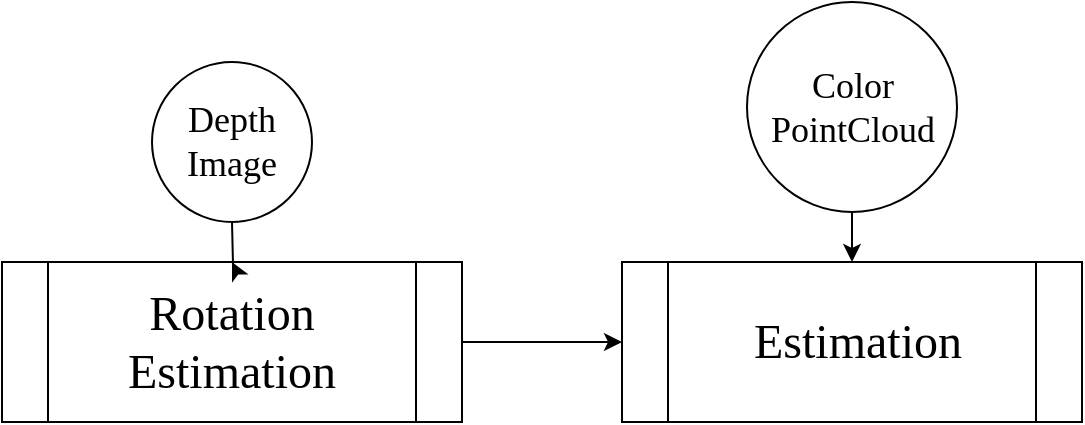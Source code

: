 <mxfile version="20.8.16" type="github">
  <diagram name="Page-1" id="frTPDTftdDpLM2Nartdn">
    <mxGraphModel dx="1562" dy="763" grid="1" gridSize="10" guides="1" tooltips="1" connect="1" arrows="1" fold="1" page="1" pageScale="1" pageWidth="827" pageHeight="1169" math="0" shadow="0">
      <root>
        <mxCell id="0" />
        <mxCell id="1" parent="0" />
        <mxCell id="Fqsyen3plSOxSX8mm29R-5" value="" style="edgeStyle=orthogonalEdgeStyle;rounded=0;orthogonalLoop=1;jettySize=auto;html=1;fontFamily=Times New Roman;fontSize=18;" edge="1" parent="1" source="Fqsyen3plSOxSX8mm29R-1" target="Fqsyen3plSOxSX8mm29R-2">
          <mxGeometry relative="1" as="geometry" />
        </mxCell>
        <mxCell id="Fqsyen3plSOxSX8mm29R-1" value="&lt;font style=&quot;font-size: 24px;&quot; face=&quot;Times New Roman&quot;&gt;&lt;font&gt;Rotation Estimation&lt;/font&gt;&lt;br&gt;&lt;/font&gt;" style="shape=process;whiteSpace=wrap;html=1;backgroundOutline=1;" vertex="1" parent="1">
          <mxGeometry x="130" y="210" width="230" height="80" as="geometry" />
        </mxCell>
        <mxCell id="Fqsyen3plSOxSX8mm29R-2" value="&lt;font style=&quot;font-size: 24px;&quot; face=&quot;Times New Roman&quot;&gt;&lt;font&gt;&amp;nbsp;Estimation&lt;/font&gt;&lt;br&gt;&lt;/font&gt;" style="shape=process;whiteSpace=wrap;html=1;backgroundOutline=1;" vertex="1" parent="1">
          <mxGeometry x="440" y="210" width="230" height="80" as="geometry" />
        </mxCell>
        <mxCell id="Fqsyen3plSOxSX8mm29R-4" value="" style="edgeStyle=orthogonalEdgeStyle;rounded=0;orthogonalLoop=1;jettySize=auto;html=1;fontFamily=Times New Roman;fontSize=18;" edge="1" parent="1" target="Fqsyen3plSOxSX8mm29R-1">
          <mxGeometry relative="1" as="geometry">
            <mxPoint x="245" y="190" as="sourcePoint" />
          </mxGeometry>
        </mxCell>
        <mxCell id="Fqsyen3plSOxSX8mm29R-7" value="&lt;div&gt;Depth&lt;/div&gt;&lt;div&gt;Image&lt;/div&gt;" style="ellipse;whiteSpace=wrap;html=1;aspect=fixed;fontFamily=Times New Roman;fontSize=18;" vertex="1" parent="1">
          <mxGeometry x="205" y="110" width="80" height="80" as="geometry" />
        </mxCell>
        <mxCell id="Fqsyen3plSOxSX8mm29R-9" value="" style="edgeStyle=orthogonalEdgeStyle;rounded=0;orthogonalLoop=1;jettySize=auto;html=1;fontFamily=Times New Roman;fontSize=18;" edge="1" parent="1" source="Fqsyen3plSOxSX8mm29R-8" target="Fqsyen3plSOxSX8mm29R-2">
          <mxGeometry relative="1" as="geometry" />
        </mxCell>
        <mxCell id="Fqsyen3plSOxSX8mm29R-8" value="Color PointCloud" style="ellipse;whiteSpace=wrap;html=1;aspect=fixed;fontFamily=Times New Roman;fontSize=18;" vertex="1" parent="1">
          <mxGeometry x="502.5" y="80" width="105" height="105" as="geometry" />
        </mxCell>
      </root>
    </mxGraphModel>
  </diagram>
</mxfile>
